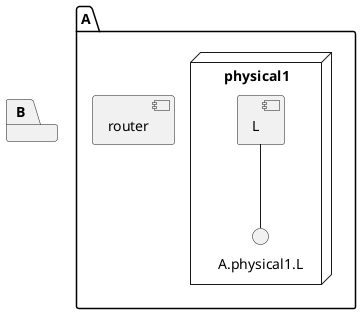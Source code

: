 {
  "sha1": "bu9i5lm1akwe4o221rurfahrpos5vwb",
  "insertion": {
    "when": "2024-05-30T20:48:22.162Z",
    "user": "plantuml@gmail.com"
  }
}
@startuml
package A {
  [router]
  node physical1 {
      [L]
  }
}

package B {
  node physical1 {
    [L]
    [L] -- A.physical1.L
  }
}
@enduml

